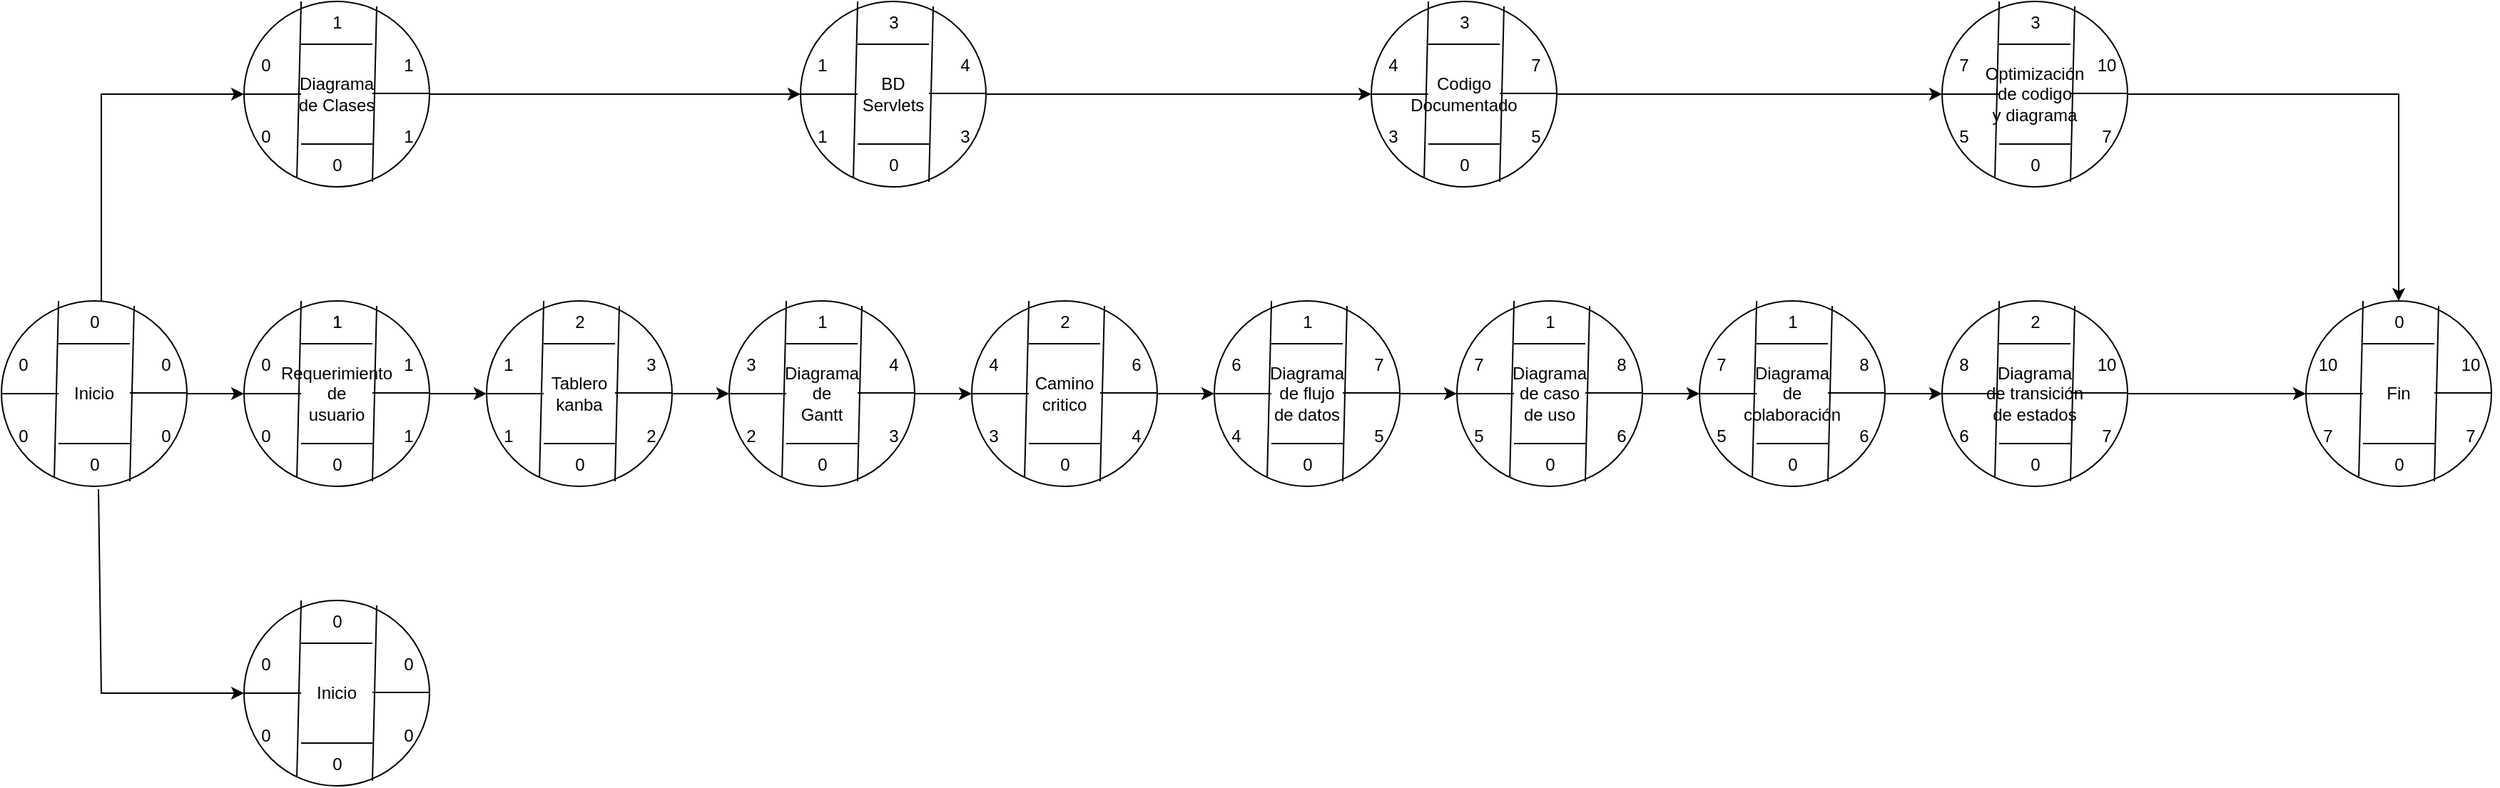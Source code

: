 <mxfile version="20.5.3" type="device"><diagram id="jX73nAKfQbrqdvxzPLve" name="Página-1"><mxGraphModel dx="1422" dy="794" grid="1" gridSize="10" guides="1" tooltips="1" connect="1" arrows="1" fold="1" page="1" pageScale="1" pageWidth="827" pageHeight="1169" math="0" shadow="0"><root><mxCell id="0"/><mxCell id="1" parent="0"/><mxCell id="p5GUo9DLYwA6pMEgjzOq-1" value="Inicio" style="ellipse;whiteSpace=wrap;html=1;aspect=fixed;" vertex="1" parent="1"><mxGeometry x="30" y="520" width="130" height="130" as="geometry"/></mxCell><mxCell id="p5GUo9DLYwA6pMEgjzOq-2" value="" style="endArrow=none;html=1;rounded=0;exitX=0.285;exitY=0.946;exitDx=0;exitDy=0;exitPerimeter=0;entryX=0.308;entryY=0;entryDx=0;entryDy=0;entryPerimeter=0;" edge="1" parent="1" source="p5GUo9DLYwA6pMEgjzOq-1" target="p5GUo9DLYwA6pMEgjzOq-1"><mxGeometry width="50" height="50" relative="1" as="geometry"><mxPoint x="60" y="730" as="sourcePoint"/><mxPoint x="70" y="530" as="targetPoint"/></mxGeometry></mxCell><mxCell id="p5GUo9DLYwA6pMEgjzOq-3" value="" style="endArrow=none;html=1;rounded=0;exitX=0.285;exitY=0.946;exitDx=0;exitDy=0;exitPerimeter=0;entryX=0.308;entryY=0;entryDx=0;entryDy=0;entryPerimeter=0;" edge="1" parent="1"><mxGeometry width="50" height="50" relative="1" as="geometry"><mxPoint x="120.0" y="646.49" as="sourcePoint"/><mxPoint x="122.99" y="523.51" as="targetPoint"/></mxGeometry></mxCell><mxCell id="p5GUo9DLYwA6pMEgjzOq-8" value="" style="endArrow=none;html=1;rounded=0;entryX=0;entryY=0.5;entryDx=0;entryDy=0;" edge="1" parent="1" target="p5GUo9DLYwA6pMEgjzOq-1"><mxGeometry width="50" height="50" relative="1" as="geometry"><mxPoint x="70" y="585" as="sourcePoint"/><mxPoint x="100" y="650" as="targetPoint"/></mxGeometry></mxCell><mxCell id="p5GUo9DLYwA6pMEgjzOq-9" value="" style="endArrow=none;html=1;rounded=0;entryX=0;entryY=0.5;entryDx=0;entryDy=0;" edge="1" parent="1"><mxGeometry width="50" height="50" relative="1" as="geometry"><mxPoint x="160" y="584.5" as="sourcePoint"/><mxPoint x="120" y="584.5" as="targetPoint"/></mxGeometry></mxCell><mxCell id="p5GUo9DLYwA6pMEgjzOq-11" value="" style="endArrow=none;html=1;rounded=0;" edge="1" parent="1"><mxGeometry width="50" height="50" relative="1" as="geometry"><mxPoint x="120" y="550" as="sourcePoint"/><mxPoint x="70" y="550" as="targetPoint"/></mxGeometry></mxCell><mxCell id="p5GUo9DLYwA6pMEgjzOq-12" value="" style="endArrow=none;html=1;rounded=0;" edge="1" parent="1"><mxGeometry width="50" height="50" relative="1" as="geometry"><mxPoint x="120" y="620" as="sourcePoint"/><mxPoint x="70" y="620" as="targetPoint"/></mxGeometry></mxCell><mxCell id="p5GUo9DLYwA6pMEgjzOq-13" value="0" style="text;html=1;align=center;verticalAlign=middle;resizable=0;points=[];autosize=1;strokeColor=none;fillColor=none;" vertex="1" parent="1"><mxGeometry x="30" y="550" width="30" height="30" as="geometry"/></mxCell><mxCell id="p5GUo9DLYwA6pMEgjzOq-15" value="0" style="text;html=1;align=center;verticalAlign=middle;resizable=0;points=[];autosize=1;strokeColor=none;fillColor=none;" vertex="1" parent="1"><mxGeometry x="80" y="520" width="30" height="30" as="geometry"/></mxCell><mxCell id="p5GUo9DLYwA6pMEgjzOq-16" value="0" style="text;html=1;align=center;verticalAlign=middle;resizable=0;points=[];autosize=1;strokeColor=none;fillColor=none;" vertex="1" parent="1"><mxGeometry x="130" y="550" width="30" height="30" as="geometry"/></mxCell><mxCell id="p5GUo9DLYwA6pMEgjzOq-17" value="0" style="text;html=1;align=center;verticalAlign=middle;resizable=0;points=[];autosize=1;strokeColor=none;fillColor=none;" vertex="1" parent="1"><mxGeometry x="130" y="600" width="30" height="30" as="geometry"/></mxCell><mxCell id="p5GUo9DLYwA6pMEgjzOq-18" value="0" style="text;html=1;align=center;verticalAlign=middle;resizable=0;points=[];autosize=1;strokeColor=none;fillColor=none;" vertex="1" parent="1"><mxGeometry x="80" y="620" width="30" height="30" as="geometry"/></mxCell><mxCell id="p5GUo9DLYwA6pMEgjzOq-19" value="0" style="text;html=1;align=center;verticalAlign=middle;resizable=0;points=[];autosize=1;strokeColor=none;fillColor=none;" vertex="1" parent="1"><mxGeometry x="30" y="600" width="30" height="30" as="geometry"/></mxCell><mxCell id="p5GUo9DLYwA6pMEgjzOq-20" value="Requerimiento&lt;br&gt;de&lt;br&gt;usuario" style="ellipse;whiteSpace=wrap;html=1;aspect=fixed;" vertex="1" parent="1"><mxGeometry x="200" y="520" width="130" height="130" as="geometry"/></mxCell><mxCell id="p5GUo9DLYwA6pMEgjzOq-21" value="" style="endArrow=none;html=1;rounded=0;exitX=0.285;exitY=0.946;exitDx=0;exitDy=0;exitPerimeter=0;entryX=0.308;entryY=0;entryDx=0;entryDy=0;entryPerimeter=0;" edge="1" parent="1" source="p5GUo9DLYwA6pMEgjzOq-20" target="p5GUo9DLYwA6pMEgjzOq-20"><mxGeometry width="50" height="50" relative="1" as="geometry"><mxPoint x="230" y="730" as="sourcePoint"/><mxPoint x="240" y="530" as="targetPoint"/></mxGeometry></mxCell><mxCell id="p5GUo9DLYwA6pMEgjzOq-22" value="" style="endArrow=none;html=1;rounded=0;exitX=0.285;exitY=0.946;exitDx=0;exitDy=0;exitPerimeter=0;entryX=0.308;entryY=0;entryDx=0;entryDy=0;entryPerimeter=0;" edge="1" parent="1"><mxGeometry width="50" height="50" relative="1" as="geometry"><mxPoint x="290" y="646.49" as="sourcePoint"/><mxPoint x="292.99" y="523.51" as="targetPoint"/></mxGeometry></mxCell><mxCell id="p5GUo9DLYwA6pMEgjzOq-23" value="" style="endArrow=none;html=1;rounded=0;entryX=0;entryY=0.5;entryDx=0;entryDy=0;" edge="1" parent="1" target="p5GUo9DLYwA6pMEgjzOq-20"><mxGeometry width="50" height="50" relative="1" as="geometry"><mxPoint x="240" y="585" as="sourcePoint"/><mxPoint x="270" y="650" as="targetPoint"/></mxGeometry></mxCell><mxCell id="p5GUo9DLYwA6pMEgjzOq-24" value="" style="endArrow=none;html=1;rounded=0;entryX=0;entryY=0.5;entryDx=0;entryDy=0;" edge="1" parent="1"><mxGeometry width="50" height="50" relative="1" as="geometry"><mxPoint x="330" y="584.5" as="sourcePoint"/><mxPoint x="290" y="584.5" as="targetPoint"/></mxGeometry></mxCell><mxCell id="p5GUo9DLYwA6pMEgjzOq-25" value="" style="endArrow=none;html=1;rounded=0;" edge="1" parent="1"><mxGeometry width="50" height="50" relative="1" as="geometry"><mxPoint x="290" y="550" as="sourcePoint"/><mxPoint x="240" y="550" as="targetPoint"/></mxGeometry></mxCell><mxCell id="p5GUo9DLYwA6pMEgjzOq-26" value="" style="endArrow=none;html=1;rounded=0;" edge="1" parent="1"><mxGeometry width="50" height="50" relative="1" as="geometry"><mxPoint x="290" y="620" as="sourcePoint"/><mxPoint x="240" y="620" as="targetPoint"/></mxGeometry></mxCell><mxCell id="p5GUo9DLYwA6pMEgjzOq-27" value="0" style="text;html=1;align=center;verticalAlign=middle;resizable=0;points=[];autosize=1;strokeColor=none;fillColor=none;" vertex="1" parent="1"><mxGeometry x="200" y="550" width="30" height="30" as="geometry"/></mxCell><mxCell id="p5GUo9DLYwA6pMEgjzOq-28" value="1" style="text;html=1;align=center;verticalAlign=middle;resizable=0;points=[];autosize=1;strokeColor=none;fillColor=none;" vertex="1" parent="1"><mxGeometry x="250" y="520" width="30" height="30" as="geometry"/></mxCell><mxCell id="p5GUo9DLYwA6pMEgjzOq-29" value="1" style="text;html=1;align=center;verticalAlign=middle;resizable=0;points=[];autosize=1;strokeColor=none;fillColor=none;" vertex="1" parent="1"><mxGeometry x="300" y="550" width="30" height="30" as="geometry"/></mxCell><mxCell id="p5GUo9DLYwA6pMEgjzOq-30" value="1" style="text;html=1;align=center;verticalAlign=middle;resizable=0;points=[];autosize=1;strokeColor=none;fillColor=none;" vertex="1" parent="1"><mxGeometry x="300" y="600" width="30" height="30" as="geometry"/></mxCell><mxCell id="p5GUo9DLYwA6pMEgjzOq-31" value="0" style="text;html=1;align=center;verticalAlign=middle;resizable=0;points=[];autosize=1;strokeColor=none;fillColor=none;" vertex="1" parent="1"><mxGeometry x="250" y="620" width="30" height="30" as="geometry"/></mxCell><mxCell id="p5GUo9DLYwA6pMEgjzOq-32" value="0" style="text;html=1;align=center;verticalAlign=middle;resizable=0;points=[];autosize=1;strokeColor=none;fillColor=none;" vertex="1" parent="1"><mxGeometry x="200" y="600" width="30" height="30" as="geometry"/></mxCell><mxCell id="p5GUo9DLYwA6pMEgjzOq-35" value="Tablero&lt;br&gt;kanba" style="ellipse;whiteSpace=wrap;html=1;aspect=fixed;" vertex="1" parent="1"><mxGeometry x="370" y="520" width="130" height="130" as="geometry"/></mxCell><mxCell id="p5GUo9DLYwA6pMEgjzOq-36" value="" style="endArrow=none;html=1;rounded=0;exitX=0.285;exitY=0.946;exitDx=0;exitDy=0;exitPerimeter=0;entryX=0.308;entryY=0;entryDx=0;entryDy=0;entryPerimeter=0;" edge="1" parent="1" source="p5GUo9DLYwA6pMEgjzOq-35" target="p5GUo9DLYwA6pMEgjzOq-35"><mxGeometry width="50" height="50" relative="1" as="geometry"><mxPoint x="400" y="730" as="sourcePoint"/><mxPoint x="410" y="530" as="targetPoint"/></mxGeometry></mxCell><mxCell id="p5GUo9DLYwA6pMEgjzOq-37" value="" style="endArrow=none;html=1;rounded=0;exitX=0.285;exitY=0.946;exitDx=0;exitDy=0;exitPerimeter=0;entryX=0.308;entryY=0;entryDx=0;entryDy=0;entryPerimeter=0;" edge="1" parent="1"><mxGeometry width="50" height="50" relative="1" as="geometry"><mxPoint x="460" y="646.49" as="sourcePoint"/><mxPoint x="462.99" y="523.51" as="targetPoint"/></mxGeometry></mxCell><mxCell id="p5GUo9DLYwA6pMEgjzOq-38" value="" style="endArrow=none;html=1;rounded=0;entryX=0;entryY=0.5;entryDx=0;entryDy=0;" edge="1" parent="1" target="p5GUo9DLYwA6pMEgjzOq-35"><mxGeometry width="50" height="50" relative="1" as="geometry"><mxPoint x="410" y="585" as="sourcePoint"/><mxPoint x="440" y="650" as="targetPoint"/></mxGeometry></mxCell><mxCell id="p5GUo9DLYwA6pMEgjzOq-39" value="" style="endArrow=none;html=1;rounded=0;entryX=0;entryY=0.5;entryDx=0;entryDy=0;" edge="1" parent="1"><mxGeometry width="50" height="50" relative="1" as="geometry"><mxPoint x="500" y="584.5" as="sourcePoint"/><mxPoint x="460" y="584.5" as="targetPoint"/></mxGeometry></mxCell><mxCell id="p5GUo9DLYwA6pMEgjzOq-40" value="" style="endArrow=none;html=1;rounded=0;" edge="1" parent="1"><mxGeometry width="50" height="50" relative="1" as="geometry"><mxPoint x="460" y="550" as="sourcePoint"/><mxPoint x="410" y="550" as="targetPoint"/></mxGeometry></mxCell><mxCell id="p5GUo9DLYwA6pMEgjzOq-41" value="" style="endArrow=none;html=1;rounded=0;" edge="1" parent="1"><mxGeometry width="50" height="50" relative="1" as="geometry"><mxPoint x="460" y="620" as="sourcePoint"/><mxPoint x="410" y="620" as="targetPoint"/></mxGeometry></mxCell><mxCell id="p5GUo9DLYwA6pMEgjzOq-42" value="1" style="text;html=1;align=center;verticalAlign=middle;resizable=0;points=[];autosize=1;strokeColor=none;fillColor=none;" vertex="1" parent="1"><mxGeometry x="370" y="550" width="30" height="30" as="geometry"/></mxCell><mxCell id="p5GUo9DLYwA6pMEgjzOq-43" value="2" style="text;html=1;align=center;verticalAlign=middle;resizable=0;points=[];autosize=1;strokeColor=none;fillColor=none;" vertex="1" parent="1"><mxGeometry x="420" y="520" width="30" height="30" as="geometry"/></mxCell><mxCell id="p5GUo9DLYwA6pMEgjzOq-44" value="3" style="text;html=1;align=center;verticalAlign=middle;resizable=0;points=[];autosize=1;strokeColor=none;fillColor=none;" vertex="1" parent="1"><mxGeometry x="470" y="550" width="30" height="30" as="geometry"/></mxCell><mxCell id="p5GUo9DLYwA6pMEgjzOq-45" value="2" style="text;html=1;align=center;verticalAlign=middle;resizable=0;points=[];autosize=1;strokeColor=none;fillColor=none;" vertex="1" parent="1"><mxGeometry x="470" y="600" width="30" height="30" as="geometry"/></mxCell><mxCell id="p5GUo9DLYwA6pMEgjzOq-46" value="0" style="text;html=1;align=center;verticalAlign=middle;resizable=0;points=[];autosize=1;strokeColor=none;fillColor=none;" vertex="1" parent="1"><mxGeometry x="420" y="620" width="30" height="30" as="geometry"/></mxCell><mxCell id="p5GUo9DLYwA6pMEgjzOq-47" value="1" style="text;html=1;align=center;verticalAlign=middle;resizable=0;points=[];autosize=1;strokeColor=none;fillColor=none;" vertex="1" parent="1"><mxGeometry x="370" y="600" width="30" height="30" as="geometry"/></mxCell><mxCell id="p5GUo9DLYwA6pMEgjzOq-48" value="Diagrama&lt;br&gt;de&lt;br&gt;Gantt" style="ellipse;whiteSpace=wrap;html=1;aspect=fixed;" vertex="1" parent="1"><mxGeometry x="540" y="520" width="130" height="130" as="geometry"/></mxCell><mxCell id="p5GUo9DLYwA6pMEgjzOq-49" value="" style="endArrow=none;html=1;rounded=0;exitX=0.285;exitY=0.946;exitDx=0;exitDy=0;exitPerimeter=0;entryX=0.308;entryY=0;entryDx=0;entryDy=0;entryPerimeter=0;" edge="1" parent="1" source="p5GUo9DLYwA6pMEgjzOq-48" target="p5GUo9DLYwA6pMEgjzOq-48"><mxGeometry width="50" height="50" relative="1" as="geometry"><mxPoint x="570" y="730" as="sourcePoint"/><mxPoint x="580" y="530" as="targetPoint"/></mxGeometry></mxCell><mxCell id="p5GUo9DLYwA6pMEgjzOq-50" value="" style="endArrow=none;html=1;rounded=0;exitX=0.285;exitY=0.946;exitDx=0;exitDy=0;exitPerimeter=0;entryX=0.308;entryY=0;entryDx=0;entryDy=0;entryPerimeter=0;" edge="1" parent="1"><mxGeometry width="50" height="50" relative="1" as="geometry"><mxPoint x="630" y="646.49" as="sourcePoint"/><mxPoint x="632.99" y="523.51" as="targetPoint"/></mxGeometry></mxCell><mxCell id="p5GUo9DLYwA6pMEgjzOq-51" value="" style="endArrow=none;html=1;rounded=0;entryX=0;entryY=0.5;entryDx=0;entryDy=0;" edge="1" parent="1" target="p5GUo9DLYwA6pMEgjzOq-48"><mxGeometry width="50" height="50" relative="1" as="geometry"><mxPoint x="580" y="585" as="sourcePoint"/><mxPoint x="610" y="650" as="targetPoint"/></mxGeometry></mxCell><mxCell id="p5GUo9DLYwA6pMEgjzOq-52" value="" style="endArrow=none;html=1;rounded=0;entryX=0;entryY=0.5;entryDx=0;entryDy=0;" edge="1" parent="1"><mxGeometry width="50" height="50" relative="1" as="geometry"><mxPoint x="670" y="584.5" as="sourcePoint"/><mxPoint x="630" y="584.5" as="targetPoint"/></mxGeometry></mxCell><mxCell id="p5GUo9DLYwA6pMEgjzOq-53" value="" style="endArrow=none;html=1;rounded=0;" edge="1" parent="1"><mxGeometry width="50" height="50" relative="1" as="geometry"><mxPoint x="630" y="550" as="sourcePoint"/><mxPoint x="580" y="550" as="targetPoint"/></mxGeometry></mxCell><mxCell id="p5GUo9DLYwA6pMEgjzOq-54" value="" style="endArrow=none;html=1;rounded=0;" edge="1" parent="1"><mxGeometry width="50" height="50" relative="1" as="geometry"><mxPoint x="630" y="620" as="sourcePoint"/><mxPoint x="580" y="620" as="targetPoint"/></mxGeometry></mxCell><mxCell id="p5GUo9DLYwA6pMEgjzOq-55" value="3" style="text;html=1;align=center;verticalAlign=middle;resizable=0;points=[];autosize=1;strokeColor=none;fillColor=none;" vertex="1" parent="1"><mxGeometry x="540" y="550" width="30" height="30" as="geometry"/></mxCell><mxCell id="p5GUo9DLYwA6pMEgjzOq-56" value="1" style="text;html=1;align=center;verticalAlign=middle;resizable=0;points=[];autosize=1;strokeColor=none;fillColor=none;" vertex="1" parent="1"><mxGeometry x="590" y="520" width="30" height="30" as="geometry"/></mxCell><mxCell id="p5GUo9DLYwA6pMEgjzOq-57" value="4" style="text;html=1;align=center;verticalAlign=middle;resizable=0;points=[];autosize=1;strokeColor=none;fillColor=none;" vertex="1" parent="1"><mxGeometry x="640" y="550" width="30" height="30" as="geometry"/></mxCell><mxCell id="p5GUo9DLYwA6pMEgjzOq-58" value="3" style="text;html=1;align=center;verticalAlign=middle;resizable=0;points=[];autosize=1;strokeColor=none;fillColor=none;" vertex="1" parent="1"><mxGeometry x="640" y="600" width="30" height="30" as="geometry"/></mxCell><mxCell id="p5GUo9DLYwA6pMEgjzOq-59" value="0" style="text;html=1;align=center;verticalAlign=middle;resizable=0;points=[];autosize=1;strokeColor=none;fillColor=none;" vertex="1" parent="1"><mxGeometry x="590" y="620" width="30" height="30" as="geometry"/></mxCell><mxCell id="p5GUo9DLYwA6pMEgjzOq-60" value="2" style="text;html=1;align=center;verticalAlign=middle;resizable=0;points=[];autosize=1;strokeColor=none;fillColor=none;" vertex="1" parent="1"><mxGeometry x="540" y="600" width="30" height="30" as="geometry"/></mxCell><mxCell id="p5GUo9DLYwA6pMEgjzOq-61" value="Camino&lt;br&gt;critico" style="ellipse;whiteSpace=wrap;html=1;aspect=fixed;" vertex="1" parent="1"><mxGeometry x="710" y="520" width="130" height="130" as="geometry"/></mxCell><mxCell id="p5GUo9DLYwA6pMEgjzOq-62" value="" style="endArrow=none;html=1;rounded=0;exitX=0.285;exitY=0.946;exitDx=0;exitDy=0;exitPerimeter=0;entryX=0.308;entryY=0;entryDx=0;entryDy=0;entryPerimeter=0;" edge="1" parent="1" source="p5GUo9DLYwA6pMEgjzOq-61" target="p5GUo9DLYwA6pMEgjzOq-61"><mxGeometry width="50" height="50" relative="1" as="geometry"><mxPoint x="740" y="730" as="sourcePoint"/><mxPoint x="750" y="530" as="targetPoint"/></mxGeometry></mxCell><mxCell id="p5GUo9DLYwA6pMEgjzOq-63" value="" style="endArrow=none;html=1;rounded=0;exitX=0.285;exitY=0.946;exitDx=0;exitDy=0;exitPerimeter=0;entryX=0.308;entryY=0;entryDx=0;entryDy=0;entryPerimeter=0;" edge="1" parent="1"><mxGeometry width="50" height="50" relative="1" as="geometry"><mxPoint x="800" y="646.49" as="sourcePoint"/><mxPoint x="802.99" y="523.51" as="targetPoint"/></mxGeometry></mxCell><mxCell id="p5GUo9DLYwA6pMEgjzOq-64" value="" style="endArrow=none;html=1;rounded=0;entryX=0;entryY=0.5;entryDx=0;entryDy=0;" edge="1" parent="1" target="p5GUo9DLYwA6pMEgjzOq-61"><mxGeometry width="50" height="50" relative="1" as="geometry"><mxPoint x="750" y="585" as="sourcePoint"/><mxPoint x="780" y="650" as="targetPoint"/></mxGeometry></mxCell><mxCell id="p5GUo9DLYwA6pMEgjzOq-65" value="" style="endArrow=none;html=1;rounded=0;entryX=0;entryY=0.5;entryDx=0;entryDy=0;" edge="1" parent="1"><mxGeometry width="50" height="50" relative="1" as="geometry"><mxPoint x="840" y="584.5" as="sourcePoint"/><mxPoint x="800" y="584.5" as="targetPoint"/></mxGeometry></mxCell><mxCell id="p5GUo9DLYwA6pMEgjzOq-66" value="" style="endArrow=none;html=1;rounded=0;" edge="1" parent="1"><mxGeometry width="50" height="50" relative="1" as="geometry"><mxPoint x="800" y="550" as="sourcePoint"/><mxPoint x="750" y="550" as="targetPoint"/></mxGeometry></mxCell><mxCell id="p5GUo9DLYwA6pMEgjzOq-67" value="" style="endArrow=none;html=1;rounded=0;" edge="1" parent="1"><mxGeometry width="50" height="50" relative="1" as="geometry"><mxPoint x="800" y="620" as="sourcePoint"/><mxPoint x="750" y="620" as="targetPoint"/></mxGeometry></mxCell><mxCell id="p5GUo9DLYwA6pMEgjzOq-68" value="4" style="text;html=1;align=center;verticalAlign=middle;resizable=0;points=[];autosize=1;strokeColor=none;fillColor=none;" vertex="1" parent="1"><mxGeometry x="710" y="550" width="30" height="30" as="geometry"/></mxCell><mxCell id="p5GUo9DLYwA6pMEgjzOq-69" value="2" style="text;html=1;align=center;verticalAlign=middle;resizable=0;points=[];autosize=1;strokeColor=none;fillColor=none;" vertex="1" parent="1"><mxGeometry x="760" y="520" width="30" height="30" as="geometry"/></mxCell><mxCell id="p5GUo9DLYwA6pMEgjzOq-70" value="6" style="text;html=1;align=center;verticalAlign=middle;resizable=0;points=[];autosize=1;strokeColor=none;fillColor=none;" vertex="1" parent="1"><mxGeometry x="810" y="550" width="30" height="30" as="geometry"/></mxCell><mxCell id="p5GUo9DLYwA6pMEgjzOq-71" value="4" style="text;html=1;align=center;verticalAlign=middle;resizable=0;points=[];autosize=1;strokeColor=none;fillColor=none;" vertex="1" parent="1"><mxGeometry x="810" y="600" width="30" height="30" as="geometry"/></mxCell><mxCell id="p5GUo9DLYwA6pMEgjzOq-72" value="0" style="text;html=1;align=center;verticalAlign=middle;resizable=0;points=[];autosize=1;strokeColor=none;fillColor=none;" vertex="1" parent="1"><mxGeometry x="760" y="620" width="30" height="30" as="geometry"/></mxCell><mxCell id="p5GUo9DLYwA6pMEgjzOq-73" value="3" style="text;html=1;align=center;verticalAlign=middle;resizable=0;points=[];autosize=1;strokeColor=none;fillColor=none;" vertex="1" parent="1"><mxGeometry x="710" y="600" width="30" height="30" as="geometry"/></mxCell><mxCell id="p5GUo9DLYwA6pMEgjzOq-88" value="Diagrama&lt;br&gt;de flujo&lt;br&gt;de datos" style="ellipse;whiteSpace=wrap;html=1;aspect=fixed;" vertex="1" parent="1"><mxGeometry x="880" y="520" width="130" height="130" as="geometry"/></mxCell><mxCell id="p5GUo9DLYwA6pMEgjzOq-89" value="" style="endArrow=none;html=1;rounded=0;exitX=0.285;exitY=0.946;exitDx=0;exitDy=0;exitPerimeter=0;entryX=0.308;entryY=0;entryDx=0;entryDy=0;entryPerimeter=0;" edge="1" parent="1" source="p5GUo9DLYwA6pMEgjzOq-88" target="p5GUo9DLYwA6pMEgjzOq-88"><mxGeometry width="50" height="50" relative="1" as="geometry"><mxPoint x="910" y="730" as="sourcePoint"/><mxPoint x="920" y="530" as="targetPoint"/></mxGeometry></mxCell><mxCell id="p5GUo9DLYwA6pMEgjzOq-90" value="" style="endArrow=none;html=1;rounded=0;exitX=0.285;exitY=0.946;exitDx=0;exitDy=0;exitPerimeter=0;entryX=0.308;entryY=0;entryDx=0;entryDy=0;entryPerimeter=0;" edge="1" parent="1"><mxGeometry width="50" height="50" relative="1" as="geometry"><mxPoint x="970" y="646.49" as="sourcePoint"/><mxPoint x="972.99" y="523.51" as="targetPoint"/></mxGeometry></mxCell><mxCell id="p5GUo9DLYwA6pMEgjzOq-91" value="" style="endArrow=none;html=1;rounded=0;entryX=0;entryY=0.5;entryDx=0;entryDy=0;" edge="1" parent="1" target="p5GUo9DLYwA6pMEgjzOq-88"><mxGeometry width="50" height="50" relative="1" as="geometry"><mxPoint x="920" y="585" as="sourcePoint"/><mxPoint x="950" y="650" as="targetPoint"/></mxGeometry></mxCell><mxCell id="p5GUo9DLYwA6pMEgjzOq-92" value="" style="endArrow=none;html=1;rounded=0;entryX=0;entryY=0.5;entryDx=0;entryDy=0;" edge="1" parent="1"><mxGeometry width="50" height="50" relative="1" as="geometry"><mxPoint x="1010" y="584.5" as="sourcePoint"/><mxPoint x="970" y="584.5" as="targetPoint"/></mxGeometry></mxCell><mxCell id="p5GUo9DLYwA6pMEgjzOq-93" value="" style="endArrow=none;html=1;rounded=0;" edge="1" parent="1"><mxGeometry width="50" height="50" relative="1" as="geometry"><mxPoint x="970" y="550" as="sourcePoint"/><mxPoint x="920" y="550" as="targetPoint"/></mxGeometry></mxCell><mxCell id="p5GUo9DLYwA6pMEgjzOq-94" value="" style="endArrow=none;html=1;rounded=0;" edge="1" parent="1"><mxGeometry width="50" height="50" relative="1" as="geometry"><mxPoint x="970" y="620" as="sourcePoint"/><mxPoint x="920" y="620" as="targetPoint"/></mxGeometry></mxCell><mxCell id="p5GUo9DLYwA6pMEgjzOq-95" value="6" style="text;html=1;align=center;verticalAlign=middle;resizable=0;points=[];autosize=1;strokeColor=none;fillColor=none;" vertex="1" parent="1"><mxGeometry x="880" y="550" width="30" height="30" as="geometry"/></mxCell><mxCell id="p5GUo9DLYwA6pMEgjzOq-96" value="1" style="text;html=1;align=center;verticalAlign=middle;resizable=0;points=[];autosize=1;strokeColor=none;fillColor=none;" vertex="1" parent="1"><mxGeometry x="930" y="520" width="30" height="30" as="geometry"/></mxCell><mxCell id="p5GUo9DLYwA6pMEgjzOq-97" value="7" style="text;html=1;align=center;verticalAlign=middle;resizable=0;points=[];autosize=1;strokeColor=none;fillColor=none;" vertex="1" parent="1"><mxGeometry x="980" y="550" width="30" height="30" as="geometry"/></mxCell><mxCell id="p5GUo9DLYwA6pMEgjzOq-98" value="5" style="text;html=1;align=center;verticalAlign=middle;resizable=0;points=[];autosize=1;strokeColor=none;fillColor=none;" vertex="1" parent="1"><mxGeometry x="980" y="600" width="30" height="30" as="geometry"/></mxCell><mxCell id="p5GUo9DLYwA6pMEgjzOq-99" value="0" style="text;html=1;align=center;verticalAlign=middle;resizable=0;points=[];autosize=1;strokeColor=none;fillColor=none;" vertex="1" parent="1"><mxGeometry x="930" y="620" width="30" height="30" as="geometry"/></mxCell><mxCell id="p5GUo9DLYwA6pMEgjzOq-100" value="4" style="text;html=1;align=center;verticalAlign=middle;resizable=0;points=[];autosize=1;strokeColor=none;fillColor=none;" vertex="1" parent="1"><mxGeometry x="880" y="600" width="30" height="30" as="geometry"/></mxCell><mxCell id="p5GUo9DLYwA6pMEgjzOq-101" value="Diagrama&lt;br&gt;de caso&lt;br&gt;de uso" style="ellipse;whiteSpace=wrap;html=1;aspect=fixed;" vertex="1" parent="1"><mxGeometry x="1050" y="520" width="130" height="130" as="geometry"/></mxCell><mxCell id="p5GUo9DLYwA6pMEgjzOq-102" value="" style="endArrow=none;html=1;rounded=0;exitX=0.285;exitY=0.946;exitDx=0;exitDy=0;exitPerimeter=0;entryX=0.308;entryY=0;entryDx=0;entryDy=0;entryPerimeter=0;" edge="1" parent="1" source="p5GUo9DLYwA6pMEgjzOq-101" target="p5GUo9DLYwA6pMEgjzOq-101"><mxGeometry width="50" height="50" relative="1" as="geometry"><mxPoint x="1080" y="730" as="sourcePoint"/><mxPoint x="1090" y="530" as="targetPoint"/></mxGeometry></mxCell><mxCell id="p5GUo9DLYwA6pMEgjzOq-103" value="" style="endArrow=none;html=1;rounded=0;exitX=0.285;exitY=0.946;exitDx=0;exitDy=0;exitPerimeter=0;entryX=0.308;entryY=0;entryDx=0;entryDy=0;entryPerimeter=0;" edge="1" parent="1"><mxGeometry width="50" height="50" relative="1" as="geometry"><mxPoint x="1140" y="646.49" as="sourcePoint"/><mxPoint x="1142.99" y="523.51" as="targetPoint"/></mxGeometry></mxCell><mxCell id="p5GUo9DLYwA6pMEgjzOq-104" value="" style="endArrow=none;html=1;rounded=0;entryX=0;entryY=0.5;entryDx=0;entryDy=0;" edge="1" parent="1" target="p5GUo9DLYwA6pMEgjzOq-101"><mxGeometry width="50" height="50" relative="1" as="geometry"><mxPoint x="1090" y="585" as="sourcePoint"/><mxPoint x="1120" y="650" as="targetPoint"/></mxGeometry></mxCell><mxCell id="p5GUo9DLYwA6pMEgjzOq-105" value="" style="endArrow=none;html=1;rounded=0;entryX=0;entryY=0.5;entryDx=0;entryDy=0;" edge="1" parent="1"><mxGeometry width="50" height="50" relative="1" as="geometry"><mxPoint x="1180" y="584.5" as="sourcePoint"/><mxPoint x="1140" y="584.5" as="targetPoint"/></mxGeometry></mxCell><mxCell id="p5GUo9DLYwA6pMEgjzOq-106" value="" style="endArrow=none;html=1;rounded=0;" edge="1" parent="1"><mxGeometry width="50" height="50" relative="1" as="geometry"><mxPoint x="1140" y="550" as="sourcePoint"/><mxPoint x="1090" y="550" as="targetPoint"/></mxGeometry></mxCell><mxCell id="p5GUo9DLYwA6pMEgjzOq-107" value="" style="endArrow=none;html=1;rounded=0;" edge="1" parent="1"><mxGeometry width="50" height="50" relative="1" as="geometry"><mxPoint x="1140" y="620" as="sourcePoint"/><mxPoint x="1090" y="620" as="targetPoint"/></mxGeometry></mxCell><mxCell id="p5GUo9DLYwA6pMEgjzOq-108" value="7" style="text;html=1;align=center;verticalAlign=middle;resizable=0;points=[];autosize=1;strokeColor=none;fillColor=none;" vertex="1" parent="1"><mxGeometry x="1050" y="550" width="30" height="30" as="geometry"/></mxCell><mxCell id="p5GUo9DLYwA6pMEgjzOq-109" value="1" style="text;html=1;align=center;verticalAlign=middle;resizable=0;points=[];autosize=1;strokeColor=none;fillColor=none;" vertex="1" parent="1"><mxGeometry x="1100" y="520" width="30" height="30" as="geometry"/></mxCell><mxCell id="p5GUo9DLYwA6pMEgjzOq-110" value="8" style="text;html=1;align=center;verticalAlign=middle;resizable=0;points=[];autosize=1;strokeColor=none;fillColor=none;" vertex="1" parent="1"><mxGeometry x="1150" y="550" width="30" height="30" as="geometry"/></mxCell><mxCell id="p5GUo9DLYwA6pMEgjzOq-111" value="6" style="text;html=1;align=center;verticalAlign=middle;resizable=0;points=[];autosize=1;strokeColor=none;fillColor=none;" vertex="1" parent="1"><mxGeometry x="1150" y="600" width="30" height="30" as="geometry"/></mxCell><mxCell id="p5GUo9DLYwA6pMEgjzOq-112" value="0" style="text;html=1;align=center;verticalAlign=middle;resizable=0;points=[];autosize=1;strokeColor=none;fillColor=none;" vertex="1" parent="1"><mxGeometry x="1100" y="620" width="30" height="30" as="geometry"/></mxCell><mxCell id="p5GUo9DLYwA6pMEgjzOq-113" value="5" style="text;html=1;align=center;verticalAlign=middle;resizable=0;points=[];autosize=1;strokeColor=none;fillColor=none;" vertex="1" parent="1"><mxGeometry x="1050" y="600" width="30" height="30" as="geometry"/></mxCell><mxCell id="p5GUo9DLYwA6pMEgjzOq-114" value="Diagrama&lt;br&gt;de&lt;br&gt;colaboración" style="ellipse;whiteSpace=wrap;html=1;aspect=fixed;" vertex="1" parent="1"><mxGeometry x="1220" y="520" width="130" height="130" as="geometry"/></mxCell><mxCell id="p5GUo9DLYwA6pMEgjzOq-115" value="" style="endArrow=none;html=1;rounded=0;exitX=0.285;exitY=0.946;exitDx=0;exitDy=0;exitPerimeter=0;entryX=0.308;entryY=0;entryDx=0;entryDy=0;entryPerimeter=0;" edge="1" parent="1" source="p5GUo9DLYwA6pMEgjzOq-114" target="p5GUo9DLYwA6pMEgjzOq-114"><mxGeometry width="50" height="50" relative="1" as="geometry"><mxPoint x="1250" y="730" as="sourcePoint"/><mxPoint x="1260" y="530" as="targetPoint"/></mxGeometry></mxCell><mxCell id="p5GUo9DLYwA6pMEgjzOq-116" value="" style="endArrow=none;html=1;rounded=0;exitX=0.285;exitY=0.946;exitDx=0;exitDy=0;exitPerimeter=0;entryX=0.308;entryY=0;entryDx=0;entryDy=0;entryPerimeter=0;" edge="1" parent="1"><mxGeometry width="50" height="50" relative="1" as="geometry"><mxPoint x="1310" y="646.49" as="sourcePoint"/><mxPoint x="1312.99" y="523.51" as="targetPoint"/></mxGeometry></mxCell><mxCell id="p5GUo9DLYwA6pMEgjzOq-117" value="" style="endArrow=none;html=1;rounded=0;entryX=0;entryY=0.5;entryDx=0;entryDy=0;" edge="1" parent="1" target="p5GUo9DLYwA6pMEgjzOq-114"><mxGeometry width="50" height="50" relative="1" as="geometry"><mxPoint x="1260" y="585" as="sourcePoint"/><mxPoint x="1290" y="650" as="targetPoint"/></mxGeometry></mxCell><mxCell id="p5GUo9DLYwA6pMEgjzOq-118" value="" style="endArrow=none;html=1;rounded=0;entryX=0;entryY=0.5;entryDx=0;entryDy=0;" edge="1" parent="1"><mxGeometry width="50" height="50" relative="1" as="geometry"><mxPoint x="1350" y="584.5" as="sourcePoint"/><mxPoint x="1310" y="584.5" as="targetPoint"/></mxGeometry></mxCell><mxCell id="p5GUo9DLYwA6pMEgjzOq-119" value="" style="endArrow=none;html=1;rounded=0;" edge="1" parent="1"><mxGeometry width="50" height="50" relative="1" as="geometry"><mxPoint x="1310" y="550" as="sourcePoint"/><mxPoint x="1260" y="550" as="targetPoint"/></mxGeometry></mxCell><mxCell id="p5GUo9DLYwA6pMEgjzOq-120" value="" style="endArrow=none;html=1;rounded=0;" edge="1" parent="1"><mxGeometry width="50" height="50" relative="1" as="geometry"><mxPoint x="1310" y="620" as="sourcePoint"/><mxPoint x="1260" y="620" as="targetPoint"/></mxGeometry></mxCell><mxCell id="p5GUo9DLYwA6pMEgjzOq-121" value="7" style="text;html=1;align=center;verticalAlign=middle;resizable=0;points=[];autosize=1;strokeColor=none;fillColor=none;" vertex="1" parent="1"><mxGeometry x="1220" y="550" width="30" height="30" as="geometry"/></mxCell><mxCell id="p5GUo9DLYwA6pMEgjzOq-122" value="1" style="text;html=1;align=center;verticalAlign=middle;resizable=0;points=[];autosize=1;strokeColor=none;fillColor=none;" vertex="1" parent="1"><mxGeometry x="1270" y="520" width="30" height="30" as="geometry"/></mxCell><mxCell id="p5GUo9DLYwA6pMEgjzOq-123" value="8" style="text;html=1;align=center;verticalAlign=middle;resizable=0;points=[];autosize=1;strokeColor=none;fillColor=none;" vertex="1" parent="1"><mxGeometry x="1320" y="550" width="30" height="30" as="geometry"/></mxCell><mxCell id="p5GUo9DLYwA6pMEgjzOq-124" value="6" style="text;html=1;align=center;verticalAlign=middle;resizable=0;points=[];autosize=1;strokeColor=none;fillColor=none;" vertex="1" parent="1"><mxGeometry x="1320" y="600" width="30" height="30" as="geometry"/></mxCell><mxCell id="p5GUo9DLYwA6pMEgjzOq-125" value="0" style="text;html=1;align=center;verticalAlign=middle;resizable=0;points=[];autosize=1;strokeColor=none;fillColor=none;" vertex="1" parent="1"><mxGeometry x="1270" y="620" width="30" height="30" as="geometry"/></mxCell><mxCell id="p5GUo9DLYwA6pMEgjzOq-126" value="5" style="text;html=1;align=center;verticalAlign=middle;resizable=0;points=[];autosize=1;strokeColor=none;fillColor=none;" vertex="1" parent="1"><mxGeometry x="1220" y="600" width="30" height="30" as="geometry"/></mxCell><mxCell id="p5GUo9DLYwA6pMEgjzOq-141" value="1" style="text;html=1;align=center;verticalAlign=middle;resizable=0;points=[];autosize=1;strokeColor=none;fillColor=none;" vertex="1" parent="1"><mxGeometry x="250" y="520" width="30" height="30" as="geometry"/></mxCell><mxCell id="p5GUo9DLYwA6pMEgjzOq-143" value="Diagrama&lt;br&gt;de transición&lt;br&gt;de estados" style="ellipse;whiteSpace=wrap;html=1;aspect=fixed;" vertex="1" parent="1"><mxGeometry x="1390" y="520" width="130" height="130" as="geometry"/></mxCell><mxCell id="p5GUo9DLYwA6pMEgjzOq-144" value="" style="endArrow=none;html=1;rounded=0;exitX=0.285;exitY=0.946;exitDx=0;exitDy=0;exitPerimeter=0;entryX=0.308;entryY=0;entryDx=0;entryDy=0;entryPerimeter=0;" edge="1" parent="1" source="p5GUo9DLYwA6pMEgjzOq-143" target="p5GUo9DLYwA6pMEgjzOq-143"><mxGeometry width="50" height="50" relative="1" as="geometry"><mxPoint x="1420" y="730" as="sourcePoint"/><mxPoint x="1430" y="530" as="targetPoint"/></mxGeometry></mxCell><mxCell id="p5GUo9DLYwA6pMEgjzOq-145" value="" style="endArrow=none;html=1;rounded=0;exitX=0.285;exitY=0.946;exitDx=0;exitDy=0;exitPerimeter=0;entryX=0.308;entryY=0;entryDx=0;entryDy=0;entryPerimeter=0;" edge="1" parent="1"><mxGeometry width="50" height="50" relative="1" as="geometry"><mxPoint x="1480" y="646.49" as="sourcePoint"/><mxPoint x="1482.99" y="523.51" as="targetPoint"/></mxGeometry></mxCell><mxCell id="p5GUo9DLYwA6pMEgjzOq-146" value="" style="endArrow=none;html=1;rounded=0;entryX=0;entryY=0.5;entryDx=0;entryDy=0;" edge="1" parent="1" target="p5GUo9DLYwA6pMEgjzOq-143"><mxGeometry width="50" height="50" relative="1" as="geometry"><mxPoint x="1430" y="585" as="sourcePoint"/><mxPoint x="1460" y="650" as="targetPoint"/></mxGeometry></mxCell><mxCell id="p5GUo9DLYwA6pMEgjzOq-147" value="" style="endArrow=none;html=1;rounded=0;entryX=0;entryY=0.5;entryDx=0;entryDy=0;" edge="1" parent="1"><mxGeometry width="50" height="50" relative="1" as="geometry"><mxPoint x="1520" y="584.5" as="sourcePoint"/><mxPoint x="1480" y="584.5" as="targetPoint"/></mxGeometry></mxCell><mxCell id="p5GUo9DLYwA6pMEgjzOq-148" value="" style="endArrow=none;html=1;rounded=0;" edge="1" parent="1"><mxGeometry width="50" height="50" relative="1" as="geometry"><mxPoint x="1480" y="550" as="sourcePoint"/><mxPoint x="1430" y="550" as="targetPoint"/></mxGeometry></mxCell><mxCell id="p5GUo9DLYwA6pMEgjzOq-149" value="" style="endArrow=none;html=1;rounded=0;" edge="1" parent="1"><mxGeometry width="50" height="50" relative="1" as="geometry"><mxPoint x="1480" y="620" as="sourcePoint"/><mxPoint x="1430" y="620" as="targetPoint"/></mxGeometry></mxCell><mxCell id="p5GUo9DLYwA6pMEgjzOq-150" value="8" style="text;html=1;align=center;verticalAlign=middle;resizable=0;points=[];autosize=1;strokeColor=none;fillColor=none;" vertex="1" parent="1"><mxGeometry x="1390" y="550" width="30" height="30" as="geometry"/></mxCell><mxCell id="p5GUo9DLYwA6pMEgjzOq-151" value="2" style="text;html=1;align=center;verticalAlign=middle;resizable=0;points=[];autosize=1;strokeColor=none;fillColor=none;" vertex="1" parent="1"><mxGeometry x="1440" y="520" width="30" height="30" as="geometry"/></mxCell><mxCell id="p5GUo9DLYwA6pMEgjzOq-152" value="10" style="text;html=1;align=center;verticalAlign=middle;resizable=0;points=[];autosize=1;strokeColor=none;fillColor=none;" vertex="1" parent="1"><mxGeometry x="1485" y="550" width="40" height="30" as="geometry"/></mxCell><mxCell id="p5GUo9DLYwA6pMEgjzOq-153" value="7" style="text;html=1;align=center;verticalAlign=middle;resizable=0;points=[];autosize=1;strokeColor=none;fillColor=none;" vertex="1" parent="1"><mxGeometry x="1490" y="600" width="30" height="30" as="geometry"/></mxCell><mxCell id="p5GUo9DLYwA6pMEgjzOq-154" value="0" style="text;html=1;align=center;verticalAlign=middle;resizable=0;points=[];autosize=1;strokeColor=none;fillColor=none;" vertex="1" parent="1"><mxGeometry x="1440" y="620" width="30" height="30" as="geometry"/></mxCell><mxCell id="p5GUo9DLYwA6pMEgjzOq-155" value="6" style="text;html=1;align=center;verticalAlign=middle;resizable=0;points=[];autosize=1;strokeColor=none;fillColor=none;" vertex="1" parent="1"><mxGeometry x="1390" y="600" width="30" height="30" as="geometry"/></mxCell><mxCell id="p5GUo9DLYwA6pMEgjzOq-160" value="" style="endArrow=classic;html=1;rounded=0;exitX=1;exitY=0.5;exitDx=0;exitDy=0;entryX=0;entryY=0.5;entryDx=0;entryDy=0;" edge="1" parent="1" source="p5GUo9DLYwA6pMEgjzOq-1" target="p5GUo9DLYwA6pMEgjzOq-20"><mxGeometry width="50" height="50" relative="1" as="geometry"><mxPoint x="150" y="510" as="sourcePoint"/><mxPoint x="200" y="460" as="targetPoint"/></mxGeometry></mxCell><mxCell id="p5GUo9DLYwA6pMEgjzOq-161" value="" style="endArrow=classic;html=1;rounded=0;exitX=1;exitY=0.5;exitDx=0;exitDy=0;entryX=0;entryY=0.5;entryDx=0;entryDy=0;" edge="1" parent="1" source="p5GUo9DLYwA6pMEgjzOq-20" target="p5GUo9DLYwA6pMEgjzOq-35"><mxGeometry width="50" height="50" relative="1" as="geometry"><mxPoint x="400" y="430" as="sourcePoint"/><mxPoint x="450" y="380" as="targetPoint"/></mxGeometry></mxCell><mxCell id="p5GUo9DLYwA6pMEgjzOq-162" value="" style="endArrow=classic;html=1;rounded=0;exitX=1;exitY=0.5;exitDx=0;exitDy=0;entryX=0;entryY=0.5;entryDx=0;entryDy=0;" edge="1" parent="1" source="p5GUo9DLYwA6pMEgjzOq-35" target="p5GUo9DLYwA6pMEgjzOq-48"><mxGeometry width="50" height="50" relative="1" as="geometry"><mxPoint x="550" y="520" as="sourcePoint"/><mxPoint x="580" y="470" as="targetPoint"/></mxGeometry></mxCell><mxCell id="p5GUo9DLYwA6pMEgjzOq-163" value="" style="endArrow=classic;html=1;rounded=0;exitX=1;exitY=0.5;exitDx=0;exitDy=0;entryX=0;entryY=0.5;entryDx=0;entryDy=0;" edge="1" parent="1" source="p5GUo9DLYwA6pMEgjzOq-48" target="p5GUo9DLYwA6pMEgjzOq-61"><mxGeometry width="50" height="50" relative="1" as="geometry"><mxPoint x="720" y="520" as="sourcePoint"/><mxPoint x="770" y="470" as="targetPoint"/></mxGeometry></mxCell><mxCell id="p5GUo9DLYwA6pMEgjzOq-164" value="" style="endArrow=classic;html=1;rounded=0;exitX=1;exitY=0.5;exitDx=0;exitDy=0;entryX=0;entryY=0.5;entryDx=0;entryDy=0;" edge="1" parent="1" source="p5GUo9DLYwA6pMEgjzOq-61" target="p5GUo9DLYwA6pMEgjzOq-88"><mxGeometry width="50" height="50" relative="1" as="geometry"><mxPoint x="880" y="540" as="sourcePoint"/><mxPoint x="930" y="490" as="targetPoint"/></mxGeometry></mxCell><mxCell id="p5GUo9DLYwA6pMEgjzOq-165" value="" style="endArrow=classic;html=1;rounded=0;exitX=1;exitY=0.5;exitDx=0;exitDy=0;entryX=0;entryY=0.5;entryDx=0;entryDy=0;" edge="1" parent="1" source="p5GUo9DLYwA6pMEgjzOq-88" target="p5GUo9DLYwA6pMEgjzOq-101"><mxGeometry width="50" height="50" relative="1" as="geometry"><mxPoint x="1050" y="540" as="sourcePoint"/><mxPoint x="1100" y="490" as="targetPoint"/></mxGeometry></mxCell><mxCell id="p5GUo9DLYwA6pMEgjzOq-166" value="" style="endArrow=classic;html=1;rounded=0;exitX=1;exitY=0.5;exitDx=0;exitDy=0;entryX=0;entryY=0.5;entryDx=0;entryDy=0;" edge="1" parent="1" source="p5GUo9DLYwA6pMEgjzOq-101" target="p5GUo9DLYwA6pMEgjzOq-114"><mxGeometry width="50" height="50" relative="1" as="geometry"><mxPoint x="1220" y="530" as="sourcePoint"/><mxPoint x="1270" y="480" as="targetPoint"/></mxGeometry></mxCell><mxCell id="p5GUo9DLYwA6pMEgjzOq-167" value="" style="endArrow=classic;html=1;rounded=0;exitX=1;exitY=0.5;exitDx=0;exitDy=0;entryX=0;entryY=0.5;entryDx=0;entryDy=0;" edge="1" parent="1" source="p5GUo9DLYwA6pMEgjzOq-114" target="p5GUo9DLYwA6pMEgjzOq-143"><mxGeometry width="50" height="50" relative="1" as="geometry"><mxPoint x="1370" y="590" as="sourcePoint"/><mxPoint x="1420" y="410" as="targetPoint"/></mxGeometry></mxCell><mxCell id="p5GUo9DLYwA6pMEgjzOq-168" value="Fin" style="ellipse;whiteSpace=wrap;html=1;aspect=fixed;" vertex="1" parent="1"><mxGeometry x="1645" y="520" width="130" height="130" as="geometry"/></mxCell><mxCell id="p5GUo9DLYwA6pMEgjzOq-169" value="" style="endArrow=none;html=1;rounded=0;exitX=0.285;exitY=0.946;exitDx=0;exitDy=0;exitPerimeter=0;entryX=0.308;entryY=0;entryDx=0;entryDy=0;entryPerimeter=0;" edge="1" parent="1" source="p5GUo9DLYwA6pMEgjzOq-168" target="p5GUo9DLYwA6pMEgjzOq-168"><mxGeometry width="50" height="50" relative="1" as="geometry"><mxPoint x="1675" y="730" as="sourcePoint"/><mxPoint x="1685" y="530" as="targetPoint"/></mxGeometry></mxCell><mxCell id="p5GUo9DLYwA6pMEgjzOq-170" value="" style="endArrow=none;html=1;rounded=0;exitX=0.285;exitY=0.946;exitDx=0;exitDy=0;exitPerimeter=0;entryX=0.308;entryY=0;entryDx=0;entryDy=0;entryPerimeter=0;" edge="1" parent="1"><mxGeometry width="50" height="50" relative="1" as="geometry"><mxPoint x="1735" y="646.49" as="sourcePoint"/><mxPoint x="1737.99" y="523.51" as="targetPoint"/></mxGeometry></mxCell><mxCell id="p5GUo9DLYwA6pMEgjzOq-171" value="" style="endArrow=none;html=1;rounded=0;entryX=0;entryY=0.5;entryDx=0;entryDy=0;" edge="1" parent="1" target="p5GUo9DLYwA6pMEgjzOq-168"><mxGeometry width="50" height="50" relative="1" as="geometry"><mxPoint x="1685" y="585" as="sourcePoint"/><mxPoint x="1715" y="650" as="targetPoint"/></mxGeometry></mxCell><mxCell id="p5GUo9DLYwA6pMEgjzOq-172" value="" style="endArrow=none;html=1;rounded=0;entryX=0;entryY=0.5;entryDx=0;entryDy=0;" edge="1" parent="1"><mxGeometry width="50" height="50" relative="1" as="geometry"><mxPoint x="1775" y="584.5" as="sourcePoint"/><mxPoint x="1735" y="584.5" as="targetPoint"/></mxGeometry></mxCell><mxCell id="p5GUo9DLYwA6pMEgjzOq-173" value="" style="endArrow=none;html=1;rounded=0;" edge="1" parent="1"><mxGeometry width="50" height="50" relative="1" as="geometry"><mxPoint x="1735" y="550" as="sourcePoint"/><mxPoint x="1685" y="550" as="targetPoint"/></mxGeometry></mxCell><mxCell id="p5GUo9DLYwA6pMEgjzOq-174" value="" style="endArrow=none;html=1;rounded=0;" edge="1" parent="1"><mxGeometry width="50" height="50" relative="1" as="geometry"><mxPoint x="1735" y="620" as="sourcePoint"/><mxPoint x="1685" y="620" as="targetPoint"/></mxGeometry></mxCell><mxCell id="p5GUo9DLYwA6pMEgjzOq-175" value="10" style="text;html=1;align=center;verticalAlign=middle;resizable=0;points=[];autosize=1;strokeColor=none;fillColor=none;" vertex="1" parent="1"><mxGeometry x="1640" y="550" width="40" height="30" as="geometry"/></mxCell><mxCell id="p5GUo9DLYwA6pMEgjzOq-176" value="0" style="text;html=1;align=center;verticalAlign=middle;resizable=0;points=[];autosize=1;strokeColor=none;fillColor=none;" vertex="1" parent="1"><mxGeometry x="1695" y="520" width="30" height="30" as="geometry"/></mxCell><mxCell id="p5GUo9DLYwA6pMEgjzOq-177" value="10" style="text;html=1;align=center;verticalAlign=middle;resizable=0;points=[];autosize=1;strokeColor=none;fillColor=none;" vertex="1" parent="1"><mxGeometry x="1740" y="550" width="40" height="30" as="geometry"/></mxCell><mxCell id="p5GUo9DLYwA6pMEgjzOq-178" value="7" style="text;html=1;align=center;verticalAlign=middle;resizable=0;points=[];autosize=1;strokeColor=none;fillColor=none;" vertex="1" parent="1"><mxGeometry x="1745" y="600" width="30" height="30" as="geometry"/></mxCell><mxCell id="p5GUo9DLYwA6pMEgjzOq-179" value="0" style="text;html=1;align=center;verticalAlign=middle;resizable=0;points=[];autosize=1;strokeColor=none;fillColor=none;" vertex="1" parent="1"><mxGeometry x="1695" y="620" width="30" height="30" as="geometry"/></mxCell><mxCell id="p5GUo9DLYwA6pMEgjzOq-180" value="7" style="text;html=1;align=center;verticalAlign=middle;resizable=0;points=[];autosize=1;strokeColor=none;fillColor=none;" vertex="1" parent="1"><mxGeometry x="1645" y="600" width="30" height="30" as="geometry"/></mxCell><mxCell id="p5GUo9DLYwA6pMEgjzOq-181" value="" style="endArrow=classic;html=1;rounded=0;exitX=1;exitY=0.5;exitDx=0;exitDy=0;entryX=0;entryY=0.5;entryDx=0;entryDy=0;" edge="1" parent="1" source="p5GUo9DLYwA6pMEgjzOq-143" target="p5GUo9DLYwA6pMEgjzOq-168"><mxGeometry width="50" height="50" relative="1" as="geometry"><mxPoint x="1520" y="580" as="sourcePoint"/><mxPoint x="1570" y="530" as="targetPoint"/></mxGeometry></mxCell><mxCell id="p5GUo9DLYwA6pMEgjzOq-182" value="Diagrama&lt;br&gt;de Clases" style="ellipse;whiteSpace=wrap;html=1;aspect=fixed;" vertex="1" parent="1"><mxGeometry x="200" y="310" width="130" height="130" as="geometry"/></mxCell><mxCell id="p5GUo9DLYwA6pMEgjzOq-183" value="" style="endArrow=none;html=1;rounded=0;exitX=0.285;exitY=0.946;exitDx=0;exitDy=0;exitPerimeter=0;entryX=0.308;entryY=0;entryDx=0;entryDy=0;entryPerimeter=0;" edge="1" parent="1" source="p5GUo9DLYwA6pMEgjzOq-182" target="p5GUo9DLYwA6pMEgjzOq-182"><mxGeometry width="50" height="50" relative="1" as="geometry"><mxPoint x="230" y="520" as="sourcePoint"/><mxPoint x="240" y="320" as="targetPoint"/></mxGeometry></mxCell><mxCell id="p5GUo9DLYwA6pMEgjzOq-184" value="" style="endArrow=none;html=1;rounded=0;exitX=0.285;exitY=0.946;exitDx=0;exitDy=0;exitPerimeter=0;entryX=0.308;entryY=0;entryDx=0;entryDy=0;entryPerimeter=0;" edge="1" parent="1"><mxGeometry width="50" height="50" relative="1" as="geometry"><mxPoint x="290" y="436.49" as="sourcePoint"/><mxPoint x="292.99" y="313.51" as="targetPoint"/></mxGeometry></mxCell><mxCell id="p5GUo9DLYwA6pMEgjzOq-185" value="" style="endArrow=none;html=1;rounded=0;entryX=0;entryY=0.5;entryDx=0;entryDy=0;" edge="1" parent="1" target="p5GUo9DLYwA6pMEgjzOq-182"><mxGeometry width="50" height="50" relative="1" as="geometry"><mxPoint x="240" y="375" as="sourcePoint"/><mxPoint x="270" y="440" as="targetPoint"/></mxGeometry></mxCell><mxCell id="p5GUo9DLYwA6pMEgjzOq-186" value="" style="endArrow=none;html=1;rounded=0;entryX=0;entryY=0.5;entryDx=0;entryDy=0;" edge="1" parent="1"><mxGeometry width="50" height="50" relative="1" as="geometry"><mxPoint x="330" y="374.5" as="sourcePoint"/><mxPoint x="290" y="374.5" as="targetPoint"/></mxGeometry></mxCell><mxCell id="p5GUo9DLYwA6pMEgjzOq-187" value="" style="endArrow=none;html=1;rounded=0;" edge="1" parent="1"><mxGeometry width="50" height="50" relative="1" as="geometry"><mxPoint x="290" y="340" as="sourcePoint"/><mxPoint x="240" y="340" as="targetPoint"/></mxGeometry></mxCell><mxCell id="p5GUo9DLYwA6pMEgjzOq-188" value="" style="endArrow=none;html=1;rounded=0;" edge="1" parent="1"><mxGeometry width="50" height="50" relative="1" as="geometry"><mxPoint x="290" y="410" as="sourcePoint"/><mxPoint x="240" y="410" as="targetPoint"/></mxGeometry></mxCell><mxCell id="p5GUo9DLYwA6pMEgjzOq-189" value="0" style="text;html=1;align=center;verticalAlign=middle;resizable=0;points=[];autosize=1;strokeColor=none;fillColor=none;" vertex="1" parent="1"><mxGeometry x="200" y="340" width="30" height="30" as="geometry"/></mxCell><mxCell id="p5GUo9DLYwA6pMEgjzOq-190" value="1" style="text;html=1;align=center;verticalAlign=middle;resizable=0;points=[];autosize=1;strokeColor=none;fillColor=none;" vertex="1" parent="1"><mxGeometry x="250" y="310" width="30" height="30" as="geometry"/></mxCell><mxCell id="p5GUo9DLYwA6pMEgjzOq-191" value="1" style="text;html=1;align=center;verticalAlign=middle;resizable=0;points=[];autosize=1;strokeColor=none;fillColor=none;" vertex="1" parent="1"><mxGeometry x="300" y="340" width="30" height="30" as="geometry"/></mxCell><mxCell id="p5GUo9DLYwA6pMEgjzOq-192" value="1" style="text;html=1;align=center;verticalAlign=middle;resizable=0;points=[];autosize=1;strokeColor=none;fillColor=none;" vertex="1" parent="1"><mxGeometry x="300" y="390" width="30" height="30" as="geometry"/></mxCell><mxCell id="p5GUo9DLYwA6pMEgjzOq-193" value="0" style="text;html=1;align=center;verticalAlign=middle;resizable=0;points=[];autosize=1;strokeColor=none;fillColor=none;" vertex="1" parent="1"><mxGeometry x="250" y="410" width="30" height="30" as="geometry"/></mxCell><mxCell id="p5GUo9DLYwA6pMEgjzOq-194" value="0" style="text;html=1;align=center;verticalAlign=middle;resizable=0;points=[];autosize=1;strokeColor=none;fillColor=none;" vertex="1" parent="1"><mxGeometry x="200" y="390" width="30" height="30" as="geometry"/></mxCell><mxCell id="p5GUo9DLYwA6pMEgjzOq-195" value="Inicio" style="ellipse;whiteSpace=wrap;html=1;aspect=fixed;" vertex="1" parent="1"><mxGeometry x="200" y="730" width="130" height="130" as="geometry"/></mxCell><mxCell id="p5GUo9DLYwA6pMEgjzOq-196" value="" style="endArrow=none;html=1;rounded=0;exitX=0.285;exitY=0.946;exitDx=0;exitDy=0;exitPerimeter=0;entryX=0.308;entryY=0;entryDx=0;entryDy=0;entryPerimeter=0;" edge="1" parent="1" source="p5GUo9DLYwA6pMEgjzOq-195" target="p5GUo9DLYwA6pMEgjzOq-195"><mxGeometry width="50" height="50" relative="1" as="geometry"><mxPoint x="230" y="940" as="sourcePoint"/><mxPoint x="240" y="740" as="targetPoint"/></mxGeometry></mxCell><mxCell id="p5GUo9DLYwA6pMEgjzOq-197" value="" style="endArrow=none;html=1;rounded=0;exitX=0.285;exitY=0.946;exitDx=0;exitDy=0;exitPerimeter=0;entryX=0.308;entryY=0;entryDx=0;entryDy=0;entryPerimeter=0;" edge="1" parent="1"><mxGeometry width="50" height="50" relative="1" as="geometry"><mxPoint x="290" y="856.49" as="sourcePoint"/><mxPoint x="292.99" y="733.51" as="targetPoint"/></mxGeometry></mxCell><mxCell id="p5GUo9DLYwA6pMEgjzOq-198" value="" style="endArrow=none;html=1;rounded=0;entryX=0;entryY=0.5;entryDx=0;entryDy=0;" edge="1" parent="1" target="p5GUo9DLYwA6pMEgjzOq-195"><mxGeometry width="50" height="50" relative="1" as="geometry"><mxPoint x="240" y="795" as="sourcePoint"/><mxPoint x="270" y="860" as="targetPoint"/></mxGeometry></mxCell><mxCell id="p5GUo9DLYwA6pMEgjzOq-199" value="" style="endArrow=none;html=1;rounded=0;entryX=0;entryY=0.5;entryDx=0;entryDy=0;" edge="1" parent="1"><mxGeometry width="50" height="50" relative="1" as="geometry"><mxPoint x="330" y="794.5" as="sourcePoint"/><mxPoint x="290" y="794.5" as="targetPoint"/></mxGeometry></mxCell><mxCell id="p5GUo9DLYwA6pMEgjzOq-200" value="" style="endArrow=none;html=1;rounded=0;" edge="1" parent="1"><mxGeometry width="50" height="50" relative="1" as="geometry"><mxPoint x="290" y="760" as="sourcePoint"/><mxPoint x="240" y="760" as="targetPoint"/></mxGeometry></mxCell><mxCell id="p5GUo9DLYwA6pMEgjzOq-201" value="" style="endArrow=none;html=1;rounded=0;" edge="1" parent="1"><mxGeometry width="50" height="50" relative="1" as="geometry"><mxPoint x="290" y="830" as="sourcePoint"/><mxPoint x="240" y="830" as="targetPoint"/></mxGeometry></mxCell><mxCell id="p5GUo9DLYwA6pMEgjzOq-202" value="0" style="text;html=1;align=center;verticalAlign=middle;resizable=0;points=[];autosize=1;strokeColor=none;fillColor=none;" vertex="1" parent="1"><mxGeometry x="200" y="760" width="30" height="30" as="geometry"/></mxCell><mxCell id="p5GUo9DLYwA6pMEgjzOq-203" value="0" style="text;html=1;align=center;verticalAlign=middle;resizable=0;points=[];autosize=1;strokeColor=none;fillColor=none;" vertex="1" parent="1"><mxGeometry x="250" y="730" width="30" height="30" as="geometry"/></mxCell><mxCell id="p5GUo9DLYwA6pMEgjzOq-204" value="0" style="text;html=1;align=center;verticalAlign=middle;resizable=0;points=[];autosize=1;strokeColor=none;fillColor=none;" vertex="1" parent="1"><mxGeometry x="300" y="760" width="30" height="30" as="geometry"/></mxCell><mxCell id="p5GUo9DLYwA6pMEgjzOq-205" value="0" style="text;html=1;align=center;verticalAlign=middle;resizable=0;points=[];autosize=1;strokeColor=none;fillColor=none;" vertex="1" parent="1"><mxGeometry x="300" y="810" width="30" height="30" as="geometry"/></mxCell><mxCell id="p5GUo9DLYwA6pMEgjzOq-206" value="0" style="text;html=1;align=center;verticalAlign=middle;resizable=0;points=[];autosize=1;strokeColor=none;fillColor=none;" vertex="1" parent="1"><mxGeometry x="250" y="830" width="30" height="30" as="geometry"/></mxCell><mxCell id="p5GUo9DLYwA6pMEgjzOq-207" value="0" style="text;html=1;align=center;verticalAlign=middle;resizable=0;points=[];autosize=1;strokeColor=none;fillColor=none;" vertex="1" parent="1"><mxGeometry x="200" y="810" width="30" height="30" as="geometry"/></mxCell><mxCell id="p5GUo9DLYwA6pMEgjzOq-212" value="" style="endArrow=classic;html=1;rounded=0;entryX=0;entryY=0.5;entryDx=0;entryDy=0;" edge="1" parent="1" target="p5GUo9DLYwA6pMEgjzOq-182"><mxGeometry width="50" height="50" relative="1" as="geometry"><mxPoint x="100" y="520" as="sourcePoint"/><mxPoint x="70" y="370" as="targetPoint"/><Array as="points"><mxPoint x="100" y="375"/></Array></mxGeometry></mxCell><mxCell id="p5GUo9DLYwA6pMEgjzOq-214" value="" style="endArrow=classic;html=1;rounded=0;exitX=0.6;exitY=1.067;exitDx=0;exitDy=0;exitPerimeter=0;entryX=0;entryY=0.5;entryDx=0;entryDy=0;" edge="1" parent="1" source="p5GUo9DLYwA6pMEgjzOq-18" target="p5GUo9DLYwA6pMEgjzOq-195"><mxGeometry width="50" height="50" relative="1" as="geometry"><mxPoint x="60" y="740" as="sourcePoint"/><mxPoint x="110" y="690" as="targetPoint"/><Array as="points"><mxPoint x="100" y="795"/></Array></mxGeometry></mxCell><mxCell id="p5GUo9DLYwA6pMEgjzOq-215" value="BD&lt;br&gt;Servlets" style="ellipse;whiteSpace=wrap;html=1;aspect=fixed;" vertex="1" parent="1"><mxGeometry x="590" y="310" width="130" height="130" as="geometry"/></mxCell><mxCell id="p5GUo9DLYwA6pMEgjzOq-216" value="" style="endArrow=none;html=1;rounded=0;exitX=0.285;exitY=0.946;exitDx=0;exitDy=0;exitPerimeter=0;entryX=0.308;entryY=0;entryDx=0;entryDy=0;entryPerimeter=0;" edge="1" parent="1" source="p5GUo9DLYwA6pMEgjzOq-215" target="p5GUo9DLYwA6pMEgjzOq-215"><mxGeometry width="50" height="50" relative="1" as="geometry"><mxPoint x="620" y="520" as="sourcePoint"/><mxPoint x="630" y="320" as="targetPoint"/></mxGeometry></mxCell><mxCell id="p5GUo9DLYwA6pMEgjzOq-217" value="" style="endArrow=none;html=1;rounded=0;exitX=0.285;exitY=0.946;exitDx=0;exitDy=0;exitPerimeter=0;entryX=0.308;entryY=0;entryDx=0;entryDy=0;entryPerimeter=0;" edge="1" parent="1"><mxGeometry width="50" height="50" relative="1" as="geometry"><mxPoint x="680" y="436.49" as="sourcePoint"/><mxPoint x="682.99" y="313.51" as="targetPoint"/></mxGeometry></mxCell><mxCell id="p5GUo9DLYwA6pMEgjzOq-218" value="" style="endArrow=none;html=1;rounded=0;entryX=0;entryY=0.5;entryDx=0;entryDy=0;" edge="1" parent="1" target="p5GUo9DLYwA6pMEgjzOq-215"><mxGeometry width="50" height="50" relative="1" as="geometry"><mxPoint x="630" y="375" as="sourcePoint"/><mxPoint x="660" y="440" as="targetPoint"/></mxGeometry></mxCell><mxCell id="p5GUo9DLYwA6pMEgjzOq-219" value="" style="endArrow=none;html=1;rounded=0;entryX=0;entryY=0.5;entryDx=0;entryDy=0;" edge="1" parent="1"><mxGeometry width="50" height="50" relative="1" as="geometry"><mxPoint x="720" y="374.5" as="sourcePoint"/><mxPoint x="680" y="374.5" as="targetPoint"/></mxGeometry></mxCell><mxCell id="p5GUo9DLYwA6pMEgjzOq-220" value="" style="endArrow=none;html=1;rounded=0;" edge="1" parent="1"><mxGeometry width="50" height="50" relative="1" as="geometry"><mxPoint x="680" y="340" as="sourcePoint"/><mxPoint x="630" y="340" as="targetPoint"/></mxGeometry></mxCell><mxCell id="p5GUo9DLYwA6pMEgjzOq-221" value="" style="endArrow=none;html=1;rounded=0;" edge="1" parent="1"><mxGeometry width="50" height="50" relative="1" as="geometry"><mxPoint x="680" y="410" as="sourcePoint"/><mxPoint x="630" y="410" as="targetPoint"/></mxGeometry></mxCell><mxCell id="p5GUo9DLYwA6pMEgjzOq-222" value="1" style="text;html=1;align=center;verticalAlign=middle;resizable=0;points=[];autosize=1;strokeColor=none;fillColor=none;" vertex="1" parent="1"><mxGeometry x="590" y="340" width="30" height="30" as="geometry"/></mxCell><mxCell id="p5GUo9DLYwA6pMEgjzOq-223" value="3" style="text;html=1;align=center;verticalAlign=middle;resizable=0;points=[];autosize=1;strokeColor=none;fillColor=none;" vertex="1" parent="1"><mxGeometry x="640" y="310" width="30" height="30" as="geometry"/></mxCell><mxCell id="p5GUo9DLYwA6pMEgjzOq-224" value="4" style="text;html=1;align=center;verticalAlign=middle;resizable=0;points=[];autosize=1;strokeColor=none;fillColor=none;" vertex="1" parent="1"><mxGeometry x="690" y="340" width="30" height="30" as="geometry"/></mxCell><mxCell id="p5GUo9DLYwA6pMEgjzOq-225" value="3" style="text;html=1;align=center;verticalAlign=middle;resizable=0;points=[];autosize=1;strokeColor=none;fillColor=none;" vertex="1" parent="1"><mxGeometry x="690" y="390" width="30" height="30" as="geometry"/></mxCell><mxCell id="p5GUo9DLYwA6pMEgjzOq-226" value="0" style="text;html=1;align=center;verticalAlign=middle;resizable=0;points=[];autosize=1;strokeColor=none;fillColor=none;" vertex="1" parent="1"><mxGeometry x="640" y="410" width="30" height="30" as="geometry"/></mxCell><mxCell id="p5GUo9DLYwA6pMEgjzOq-227" value="1" style="text;html=1;align=center;verticalAlign=middle;resizable=0;points=[];autosize=1;strokeColor=none;fillColor=none;" vertex="1" parent="1"><mxGeometry x="590" y="390" width="30" height="30" as="geometry"/></mxCell><mxCell id="p5GUo9DLYwA6pMEgjzOq-228" value="Codigo&lt;br&gt;Documentado" style="ellipse;whiteSpace=wrap;html=1;aspect=fixed;" vertex="1" parent="1"><mxGeometry x="990" y="310" width="130" height="130" as="geometry"/></mxCell><mxCell id="p5GUo9DLYwA6pMEgjzOq-229" value="" style="endArrow=none;html=1;rounded=0;exitX=0.285;exitY=0.946;exitDx=0;exitDy=0;exitPerimeter=0;entryX=0.308;entryY=0;entryDx=0;entryDy=0;entryPerimeter=0;" edge="1" parent="1" source="p5GUo9DLYwA6pMEgjzOq-228" target="p5GUo9DLYwA6pMEgjzOq-228"><mxGeometry width="50" height="50" relative="1" as="geometry"><mxPoint x="1020" y="520" as="sourcePoint"/><mxPoint x="1030" y="320" as="targetPoint"/></mxGeometry></mxCell><mxCell id="p5GUo9DLYwA6pMEgjzOq-230" value="" style="endArrow=none;html=1;rounded=0;exitX=0.285;exitY=0.946;exitDx=0;exitDy=0;exitPerimeter=0;entryX=0.308;entryY=0;entryDx=0;entryDy=0;entryPerimeter=0;" edge="1" parent="1"><mxGeometry width="50" height="50" relative="1" as="geometry"><mxPoint x="1080" y="436.49" as="sourcePoint"/><mxPoint x="1082.99" y="313.51" as="targetPoint"/></mxGeometry></mxCell><mxCell id="p5GUo9DLYwA6pMEgjzOq-231" value="" style="endArrow=none;html=1;rounded=0;entryX=0;entryY=0.5;entryDx=0;entryDy=0;" edge="1" parent="1" target="p5GUo9DLYwA6pMEgjzOq-228"><mxGeometry width="50" height="50" relative="1" as="geometry"><mxPoint x="1030" y="375" as="sourcePoint"/><mxPoint x="1060" y="440" as="targetPoint"/></mxGeometry></mxCell><mxCell id="p5GUo9DLYwA6pMEgjzOq-232" value="" style="endArrow=none;html=1;rounded=0;entryX=0;entryY=0.5;entryDx=0;entryDy=0;" edge="1" parent="1"><mxGeometry width="50" height="50" relative="1" as="geometry"><mxPoint x="1120" y="374.5" as="sourcePoint"/><mxPoint x="1080" y="374.5" as="targetPoint"/></mxGeometry></mxCell><mxCell id="p5GUo9DLYwA6pMEgjzOq-233" value="" style="endArrow=none;html=1;rounded=0;" edge="1" parent="1"><mxGeometry width="50" height="50" relative="1" as="geometry"><mxPoint x="1080" y="340" as="sourcePoint"/><mxPoint x="1030" y="340" as="targetPoint"/></mxGeometry></mxCell><mxCell id="p5GUo9DLYwA6pMEgjzOq-234" value="" style="endArrow=none;html=1;rounded=0;" edge="1" parent="1"><mxGeometry width="50" height="50" relative="1" as="geometry"><mxPoint x="1080" y="410" as="sourcePoint"/><mxPoint x="1030" y="410" as="targetPoint"/></mxGeometry></mxCell><mxCell id="p5GUo9DLYwA6pMEgjzOq-235" value="4" style="text;html=1;align=center;verticalAlign=middle;resizable=0;points=[];autosize=1;strokeColor=none;fillColor=none;" vertex="1" parent="1"><mxGeometry x="990" y="340" width="30" height="30" as="geometry"/></mxCell><mxCell id="p5GUo9DLYwA6pMEgjzOq-236" value="3" style="text;html=1;align=center;verticalAlign=middle;resizable=0;points=[];autosize=1;strokeColor=none;fillColor=none;" vertex="1" parent="1"><mxGeometry x="1040" y="310" width="30" height="30" as="geometry"/></mxCell><mxCell id="p5GUo9DLYwA6pMEgjzOq-237" value="7" style="text;html=1;align=center;verticalAlign=middle;resizable=0;points=[];autosize=1;strokeColor=none;fillColor=none;" vertex="1" parent="1"><mxGeometry x="1090" y="340" width="30" height="30" as="geometry"/></mxCell><mxCell id="p5GUo9DLYwA6pMEgjzOq-238" value="5" style="text;html=1;align=center;verticalAlign=middle;resizable=0;points=[];autosize=1;strokeColor=none;fillColor=none;" vertex="1" parent="1"><mxGeometry x="1090" y="390" width="30" height="30" as="geometry"/></mxCell><mxCell id="p5GUo9DLYwA6pMEgjzOq-239" value="0" style="text;html=1;align=center;verticalAlign=middle;resizable=0;points=[];autosize=1;strokeColor=none;fillColor=none;" vertex="1" parent="1"><mxGeometry x="1040" y="410" width="30" height="30" as="geometry"/></mxCell><mxCell id="p5GUo9DLYwA6pMEgjzOq-240" value="3" style="text;html=1;align=center;verticalAlign=middle;resizable=0;points=[];autosize=1;strokeColor=none;fillColor=none;" vertex="1" parent="1"><mxGeometry x="990" y="390" width="30" height="30" as="geometry"/></mxCell><mxCell id="p5GUo9DLYwA6pMEgjzOq-259" style="edgeStyle=orthogonalEdgeStyle;rounded=0;orthogonalLoop=1;jettySize=auto;html=1;entryX=0.5;entryY=0;entryDx=0;entryDy=0;entryPerimeter=0;" edge="1" parent="1" source="p5GUo9DLYwA6pMEgjzOq-241" target="p5GUo9DLYwA6pMEgjzOq-176"><mxGeometry relative="1" as="geometry"/></mxCell><mxCell id="p5GUo9DLYwA6pMEgjzOq-241" value="Optimización&lt;br&gt;de codigo&lt;br&gt;y diagrama" style="ellipse;whiteSpace=wrap;html=1;aspect=fixed;" vertex="1" parent="1"><mxGeometry x="1390" y="310" width="130" height="130" as="geometry"/></mxCell><mxCell id="p5GUo9DLYwA6pMEgjzOq-242" value="" style="endArrow=none;html=1;rounded=0;exitX=0.285;exitY=0.946;exitDx=0;exitDy=0;exitPerimeter=0;entryX=0.308;entryY=0;entryDx=0;entryDy=0;entryPerimeter=0;" edge="1" parent="1" source="p5GUo9DLYwA6pMEgjzOq-241" target="p5GUo9DLYwA6pMEgjzOq-241"><mxGeometry width="50" height="50" relative="1" as="geometry"><mxPoint x="1420" y="520" as="sourcePoint"/><mxPoint x="1430" y="320" as="targetPoint"/></mxGeometry></mxCell><mxCell id="p5GUo9DLYwA6pMEgjzOq-243" value="" style="endArrow=none;html=1;rounded=0;exitX=0.285;exitY=0.946;exitDx=0;exitDy=0;exitPerimeter=0;entryX=0.308;entryY=0;entryDx=0;entryDy=0;entryPerimeter=0;" edge="1" parent="1"><mxGeometry width="50" height="50" relative="1" as="geometry"><mxPoint x="1480" y="436.49" as="sourcePoint"/><mxPoint x="1482.99" y="313.51" as="targetPoint"/></mxGeometry></mxCell><mxCell id="p5GUo9DLYwA6pMEgjzOq-244" value="" style="endArrow=none;html=1;rounded=0;entryX=0;entryY=0.5;entryDx=0;entryDy=0;" edge="1" parent="1" target="p5GUo9DLYwA6pMEgjzOq-241"><mxGeometry width="50" height="50" relative="1" as="geometry"><mxPoint x="1430" y="375" as="sourcePoint"/><mxPoint x="1460" y="440" as="targetPoint"/></mxGeometry></mxCell><mxCell id="p5GUo9DLYwA6pMEgjzOq-245" value="" style="endArrow=none;html=1;rounded=0;entryX=0;entryY=0.5;entryDx=0;entryDy=0;" edge="1" parent="1"><mxGeometry width="50" height="50" relative="1" as="geometry"><mxPoint x="1520" y="374.5" as="sourcePoint"/><mxPoint x="1480" y="374.5" as="targetPoint"/></mxGeometry></mxCell><mxCell id="p5GUo9DLYwA6pMEgjzOq-246" value="" style="endArrow=none;html=1;rounded=0;" edge="1" parent="1"><mxGeometry width="50" height="50" relative="1" as="geometry"><mxPoint x="1480" y="340" as="sourcePoint"/><mxPoint x="1430" y="340" as="targetPoint"/></mxGeometry></mxCell><mxCell id="p5GUo9DLYwA6pMEgjzOq-247" value="" style="endArrow=none;html=1;rounded=0;" edge="1" parent="1"><mxGeometry width="50" height="50" relative="1" as="geometry"><mxPoint x="1480" y="410" as="sourcePoint"/><mxPoint x="1430" y="410" as="targetPoint"/></mxGeometry></mxCell><mxCell id="p5GUo9DLYwA6pMEgjzOq-248" value="7" style="text;html=1;align=center;verticalAlign=middle;resizable=0;points=[];autosize=1;strokeColor=none;fillColor=none;" vertex="1" parent="1"><mxGeometry x="1390" y="340" width="30" height="30" as="geometry"/></mxCell><mxCell id="p5GUo9DLYwA6pMEgjzOq-249" value="3" style="text;html=1;align=center;verticalAlign=middle;resizable=0;points=[];autosize=1;strokeColor=none;fillColor=none;" vertex="1" parent="1"><mxGeometry x="1440" y="310" width="30" height="30" as="geometry"/></mxCell><mxCell id="p5GUo9DLYwA6pMEgjzOq-250" value="10" style="text;html=1;align=center;verticalAlign=middle;resizable=0;points=[];autosize=1;strokeColor=none;fillColor=none;" vertex="1" parent="1"><mxGeometry x="1485" y="340" width="40" height="30" as="geometry"/></mxCell><mxCell id="p5GUo9DLYwA6pMEgjzOq-251" value="7" style="text;html=1;align=center;verticalAlign=middle;resizable=0;points=[];autosize=1;strokeColor=none;fillColor=none;" vertex="1" parent="1"><mxGeometry x="1490" y="390" width="30" height="30" as="geometry"/></mxCell><mxCell id="p5GUo9DLYwA6pMEgjzOq-252" value="0" style="text;html=1;align=center;verticalAlign=middle;resizable=0;points=[];autosize=1;strokeColor=none;fillColor=none;" vertex="1" parent="1"><mxGeometry x="1440" y="410" width="30" height="30" as="geometry"/></mxCell><mxCell id="p5GUo9DLYwA6pMEgjzOq-253" value="5" style="text;html=1;align=center;verticalAlign=middle;resizable=0;points=[];autosize=1;strokeColor=none;fillColor=none;" vertex="1" parent="1"><mxGeometry x="1390" y="390" width="30" height="30" as="geometry"/></mxCell><mxCell id="p5GUo9DLYwA6pMEgjzOq-256" value="" style="endArrow=classic;html=1;rounded=0;exitX=1;exitY=0.5;exitDx=0;exitDy=0;entryX=0;entryY=0.5;entryDx=0;entryDy=0;" edge="1" parent="1" source="p5GUo9DLYwA6pMEgjzOq-182" target="p5GUo9DLYwA6pMEgjzOq-215"><mxGeometry width="50" height="50" relative="1" as="geometry"><mxPoint x="370" y="400" as="sourcePoint"/><mxPoint x="420" y="350" as="targetPoint"/></mxGeometry></mxCell><mxCell id="p5GUo9DLYwA6pMEgjzOq-257" value="" style="endArrow=classic;html=1;rounded=0;exitX=1;exitY=0.5;exitDx=0;exitDy=0;entryX=0;entryY=0.5;entryDx=0;entryDy=0;" edge="1" parent="1" source="p5GUo9DLYwA6pMEgjzOq-215" target="p5GUo9DLYwA6pMEgjzOq-228"><mxGeometry width="50" height="50" relative="1" as="geometry"><mxPoint x="840" y="300" as="sourcePoint"/><mxPoint x="890" y="250" as="targetPoint"/></mxGeometry></mxCell><mxCell id="p5GUo9DLYwA6pMEgjzOq-258" value="" style="endArrow=classic;html=1;rounded=0;exitX=1;exitY=0.5;exitDx=0;exitDy=0;entryX=0;entryY=0.5;entryDx=0;entryDy=0;" edge="1" parent="1" source="p5GUo9DLYwA6pMEgjzOq-228" target="p5GUo9DLYwA6pMEgjzOq-241"><mxGeometry width="50" height="50" relative="1" as="geometry"><mxPoint x="1150" y="200" as="sourcePoint"/><mxPoint x="1200" y="150" as="targetPoint"/></mxGeometry></mxCell></root></mxGraphModel></diagram></mxfile>